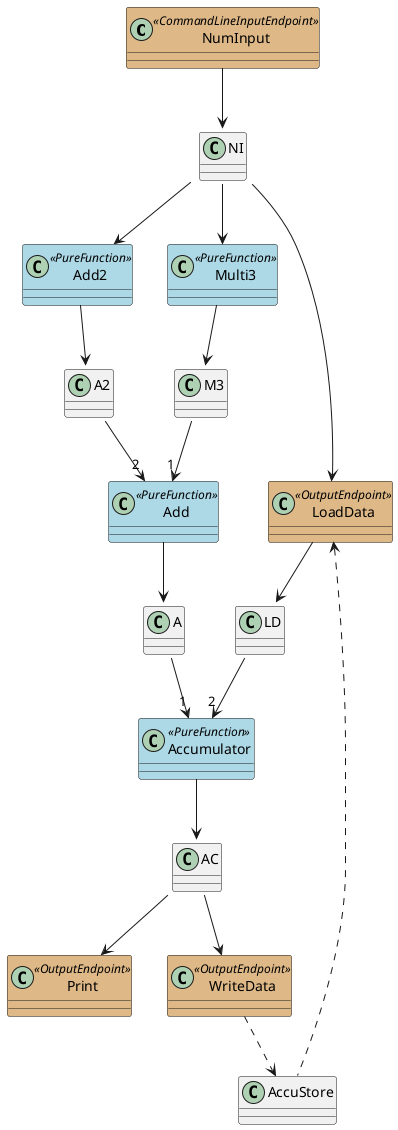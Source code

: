 
@startuml

skinparam class {
	BackgroundColor<<CommandLineInputEndpoint>> BurlyWood
    BackgroundColor<<CommandLineArgsInputEndpoint>> BurlyWood
    BackgroundColor<<AliyunHttpInputEndpoint>> BurlyWood
    BackgroundColor<<OutputEndpoint>> BurlyWood
    BackgroundColor<<PureFunction>> LightBlue
    BackgroundColor<<AlternativePath>> Crimson
    BackgroundColor<<Resource>> Brown
}

class NumInput <<CommandLineInputEndpoint>>
class Add2 <<PureFunction>>
class Add <<PureFunction>>
class Print <<OutputEndpoint>>
class Multi3 <<PureFunction>>
class LoadData <<OutputEndpoint>>
class WriteData <<OutputEndpoint>>
class Accumulator <<PureFunction>>

NumInput --> NI::Integer
NI::Integer --> Add2
NI::Integer --> Multi3
NI::Integer --> LoadData
LoadData --> LD::Integer
LoadData <.. AccuStore
Add2 --> A2::Integer
A2::Integer --> "2" Add
Multi3 --> M3::Integer
M3::Integer --> "1" Add
Add --> A::Integer
A::Integer --> "1" Accumulator
LD::Integer --> "2" Accumulator
Accumulator --> AC::Integer
AC::Integer --> Print
AC::Integer --> WriteData
WriteData ..> AccuStore
@enduml
